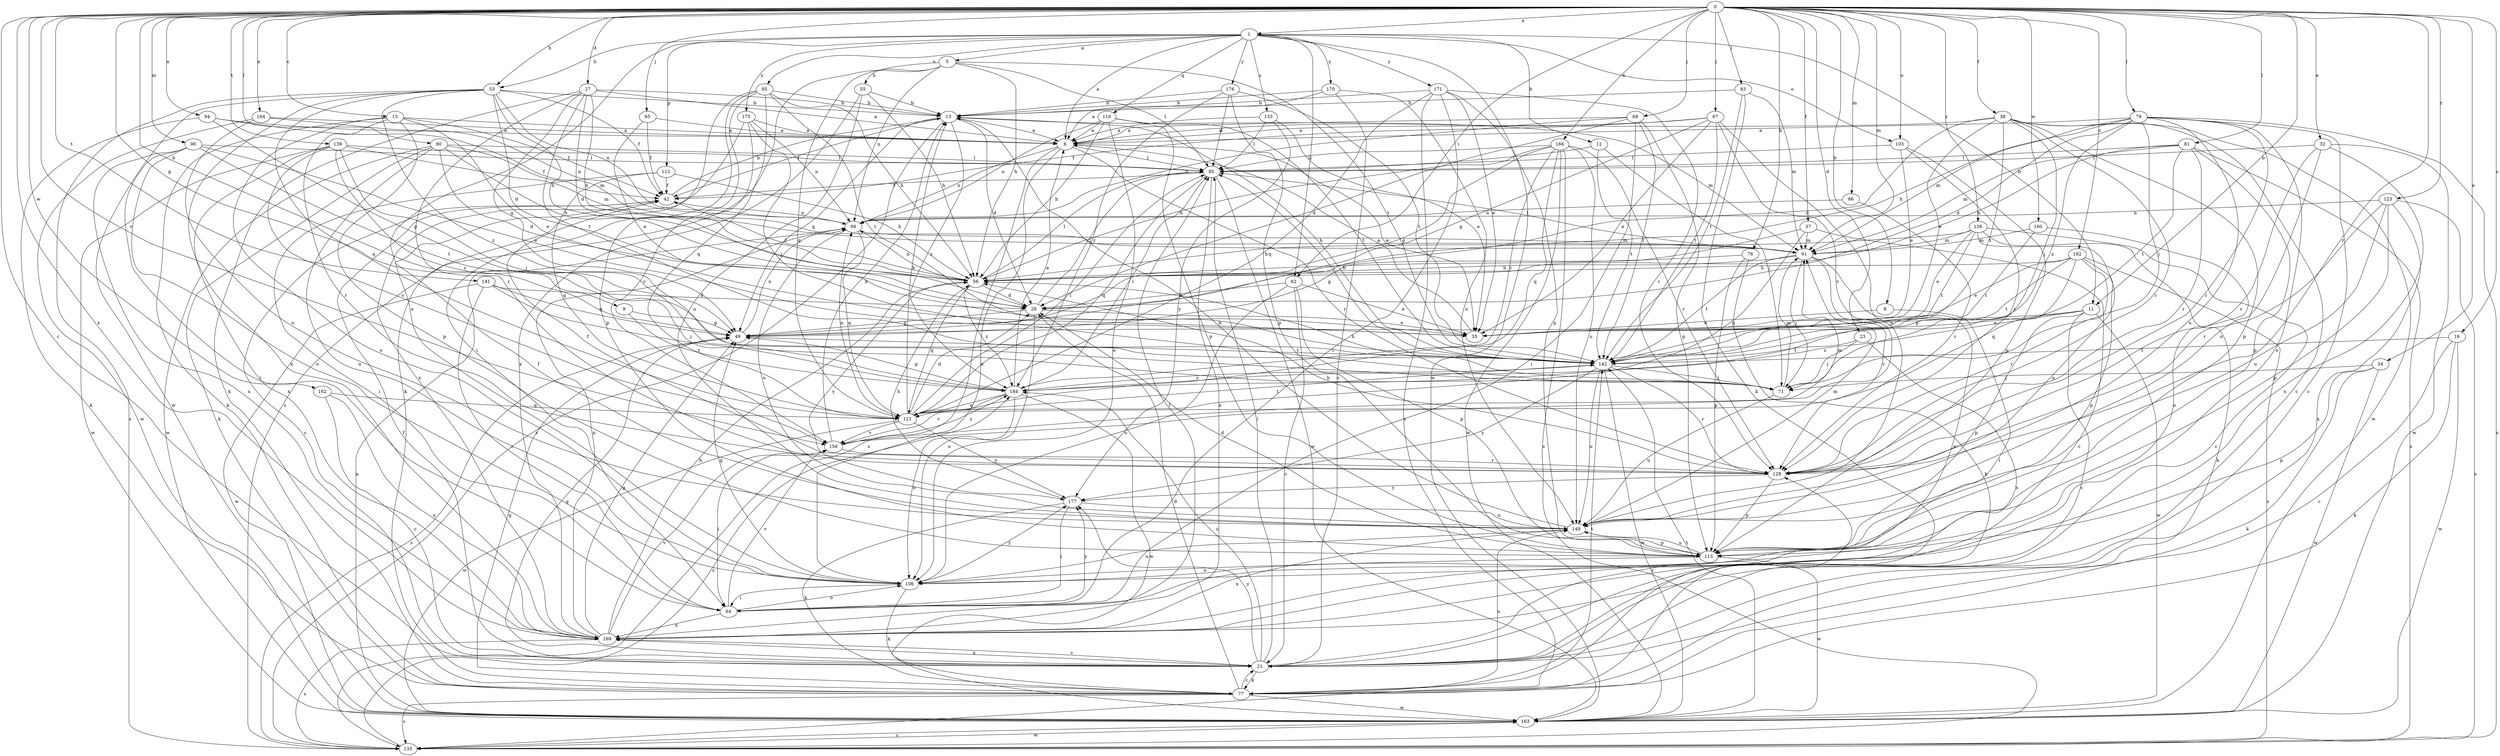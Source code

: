 strict digraph  {
0;
1;
5;
6;
8;
9;
11;
12;
13;
15;
16;
21;
23;
27;
28;
32;
34;
35;
37;
38;
42;
49;
53;
55;
56;
62;
64;
65;
67;
68;
71;
76;
77;
79;
80;
81;
83;
85;
86;
90;
91;
94;
95;
98;
103;
106;
112;
113;
116;
121;
123;
126;
128;
133;
135;
139;
141;
142;
149;
156;
160;
162;
163;
164;
166;
169;
170;
171;
175;
176;
177;
182;
184;
0 -> 1  [label=a];
0 -> 8  [label=b];
0 -> 9  [label=b];
0 -> 11  [label=b];
0 -> 15  [label=c];
0 -> 16  [label=c];
0 -> 21  [label=c];
0 -> 23  [label=d];
0 -> 27  [label=d];
0 -> 32  [label=e];
0 -> 34  [label=e];
0 -> 37  [label=f];
0 -> 38  [label=f];
0 -> 49  [label=g];
0 -> 53  [label=h];
0 -> 62  [label=i];
0 -> 65  [label=j];
0 -> 67  [label=j];
0 -> 68  [label=j];
0 -> 76  [label=k];
0 -> 79  [label=l];
0 -> 80  [label=l];
0 -> 81  [label=l];
0 -> 83  [label=l];
0 -> 86  [label=m];
0 -> 90  [label=m];
0 -> 91  [label=m];
0 -> 94  [label=n];
0 -> 103  [label=o];
0 -> 123  [label=r];
0 -> 126  [label=r];
0 -> 128  [label=r];
0 -> 139  [label=t];
0 -> 141  [label=t];
0 -> 156  [label=v];
0 -> 160  [label=w];
0 -> 162  [label=w];
0 -> 164  [label=x];
0 -> 166  [label=x];
0 -> 169  [label=x];
0 -> 182  [label=z];
1 -> 5  [label=a];
1 -> 6  [label=a];
1 -> 11  [label=b];
1 -> 12  [label=b];
1 -> 53  [label=h];
1 -> 62  [label=i];
1 -> 95  [label=n];
1 -> 103  [label=o];
1 -> 106  [label=o];
1 -> 112  [label=p];
1 -> 116  [label=q];
1 -> 133  [label=s];
1 -> 163  [label=w];
1 -> 170  [label=y];
1 -> 171  [label=y];
1 -> 175  [label=y];
1 -> 176  [label=y];
5 -> 55  [label=h];
5 -> 56  [label=h];
5 -> 85  [label=l];
5 -> 98  [label=n];
5 -> 121  [label=q];
5 -> 135  [label=s];
5 -> 142  [label=t];
6 -> 35  [label=e];
6 -> 85  [label=l];
6 -> 98  [label=n];
6 -> 106  [label=o];
6 -> 128  [label=r];
6 -> 135  [label=s];
8 -> 35  [label=e];
8 -> 64  [label=i];
9 -> 49  [label=g];
9 -> 184  [label=z];
11 -> 21  [label=c];
11 -> 35  [label=e];
11 -> 49  [label=g];
11 -> 113  [label=p];
11 -> 163  [label=w];
11 -> 184  [label=z];
12 -> 71  [label=j];
12 -> 85  [label=l];
12 -> 142  [label=t];
13 -> 6  [label=a];
13 -> 28  [label=d];
13 -> 42  [label=f];
13 -> 49  [label=g];
13 -> 91  [label=m];
13 -> 135  [label=s];
13 -> 184  [label=z];
15 -> 6  [label=a];
15 -> 35  [label=e];
15 -> 42  [label=f];
15 -> 77  [label=k];
15 -> 106  [label=o];
15 -> 113  [label=p];
15 -> 128  [label=r];
16 -> 21  [label=c];
16 -> 77  [label=k];
16 -> 142  [label=t];
16 -> 163  [label=w];
21 -> 42  [label=f];
21 -> 49  [label=g];
21 -> 77  [label=k];
21 -> 85  [label=l];
21 -> 128  [label=r];
21 -> 169  [label=x];
21 -> 177  [label=y];
21 -> 184  [label=z];
23 -> 71  [label=j];
23 -> 142  [label=t];
23 -> 169  [label=x];
27 -> 6  [label=a];
27 -> 13  [label=b];
27 -> 28  [label=d];
27 -> 49  [label=g];
27 -> 56  [label=h];
27 -> 77  [label=k];
27 -> 128  [label=r];
27 -> 142  [label=t];
28 -> 35  [label=e];
28 -> 49  [label=g];
28 -> 85  [label=l];
28 -> 106  [label=o];
32 -> 85  [label=l];
32 -> 128  [label=r];
32 -> 149  [label=u];
32 -> 163  [label=w];
32 -> 169  [label=x];
34 -> 71  [label=j];
34 -> 77  [label=k];
34 -> 113  [label=p];
34 -> 163  [label=w];
35 -> 6  [label=a];
37 -> 21  [label=c];
37 -> 49  [label=g];
37 -> 91  [label=m];
37 -> 121  [label=q];
38 -> 6  [label=a];
38 -> 21  [label=c];
38 -> 28  [label=d];
38 -> 35  [label=e];
38 -> 71  [label=j];
38 -> 113  [label=p];
38 -> 128  [label=r];
38 -> 142  [label=t];
38 -> 163  [label=w];
42 -> 13  [label=b];
42 -> 21  [label=c];
42 -> 98  [label=n];
49 -> 98  [label=n];
49 -> 135  [label=s];
49 -> 142  [label=t];
53 -> 13  [label=b];
53 -> 28  [label=d];
53 -> 42  [label=f];
53 -> 56  [label=h];
53 -> 98  [label=n];
53 -> 121  [label=q];
53 -> 135  [label=s];
53 -> 163  [label=w];
53 -> 169  [label=x];
53 -> 184  [label=z];
55 -> 13  [label=b];
55 -> 56  [label=h];
55 -> 149  [label=u];
55 -> 169  [label=x];
56 -> 28  [label=d];
56 -> 42  [label=f];
56 -> 85  [label=l];
56 -> 98  [label=n];
56 -> 121  [label=q];
56 -> 177  [label=y];
56 -> 184  [label=z];
62 -> 21  [label=c];
62 -> 28  [label=d];
62 -> 35  [label=e];
62 -> 106  [label=o];
62 -> 113  [label=p];
64 -> 106  [label=o];
64 -> 156  [label=v];
64 -> 169  [label=x];
64 -> 177  [label=y];
65 -> 6  [label=a];
65 -> 35  [label=e];
65 -> 42  [label=f];
67 -> 6  [label=a];
67 -> 35  [label=e];
67 -> 42  [label=f];
67 -> 49  [label=g];
67 -> 142  [label=t];
67 -> 149  [label=u];
67 -> 156  [label=v];
68 -> 6  [label=a];
68 -> 28  [label=d];
68 -> 64  [label=i];
68 -> 98  [label=n];
68 -> 113  [label=p];
68 -> 142  [label=t];
71 -> 56  [label=h];
71 -> 91  [label=m];
71 -> 149  [label=u];
76 -> 56  [label=h];
76 -> 77  [label=k];
76 -> 113  [label=p];
77 -> 21  [label=c];
77 -> 28  [label=d];
77 -> 49  [label=g];
77 -> 135  [label=s];
77 -> 142  [label=t];
77 -> 149  [label=u];
77 -> 163  [label=w];
79 -> 6  [label=a];
79 -> 21  [label=c];
79 -> 28  [label=d];
79 -> 56  [label=h];
79 -> 71  [label=j];
79 -> 91  [label=m];
79 -> 106  [label=o];
79 -> 128  [label=r];
79 -> 135  [label=s];
79 -> 149  [label=u];
79 -> 184  [label=z];
80 -> 28  [label=d];
80 -> 42  [label=f];
80 -> 56  [label=h];
80 -> 77  [label=k];
80 -> 85  [label=l];
80 -> 106  [label=o];
80 -> 163  [label=w];
81 -> 56  [label=h];
81 -> 85  [label=l];
81 -> 91  [label=m];
81 -> 113  [label=p];
81 -> 128  [label=r];
81 -> 135  [label=s];
81 -> 142  [label=t];
83 -> 13  [label=b];
83 -> 77  [label=k];
83 -> 91  [label=m];
83 -> 142  [label=t];
85 -> 42  [label=f];
85 -> 121  [label=q];
85 -> 163  [label=w];
85 -> 169  [label=x];
86 -> 98  [label=n];
86 -> 128  [label=r];
90 -> 35  [label=e];
90 -> 64  [label=i];
90 -> 85  [label=l];
90 -> 106  [label=o];
90 -> 142  [label=t];
90 -> 169  [label=x];
91 -> 56  [label=h];
91 -> 71  [label=j];
91 -> 85  [label=l];
91 -> 128  [label=r];
91 -> 142  [label=t];
91 -> 169  [label=x];
94 -> 6  [label=a];
94 -> 49  [label=g];
94 -> 77  [label=k];
94 -> 91  [label=m];
95 -> 13  [label=b];
95 -> 56  [label=h];
95 -> 64  [label=i];
95 -> 77  [label=k];
95 -> 113  [label=p];
95 -> 121  [label=q];
95 -> 142  [label=t];
98 -> 91  [label=m];
98 -> 121  [label=q];
98 -> 149  [label=u];
103 -> 35  [label=e];
103 -> 85  [label=l];
103 -> 113  [label=p];
103 -> 128  [label=r];
106 -> 49  [label=g];
106 -> 64  [label=i];
106 -> 77  [label=k];
106 -> 149  [label=u];
106 -> 177  [label=y];
112 -> 42  [label=f];
112 -> 56  [label=h];
112 -> 64  [label=i];
112 -> 121  [label=q];
113 -> 28  [label=d];
113 -> 106  [label=o];
113 -> 149  [label=u];
113 -> 163  [label=w];
116 -> 6  [label=a];
116 -> 56  [label=h];
116 -> 98  [label=n];
116 -> 106  [label=o];
116 -> 113  [label=p];
116 -> 142  [label=t];
121 -> 13  [label=b];
121 -> 28  [label=d];
121 -> 85  [label=l];
121 -> 98  [label=n];
121 -> 142  [label=t];
121 -> 156  [label=v];
121 -> 163  [label=w];
121 -> 177  [label=y];
123 -> 98  [label=n];
123 -> 113  [label=p];
123 -> 128  [label=r];
123 -> 135  [label=s];
123 -> 149  [label=u];
123 -> 169  [label=x];
126 -> 21  [label=c];
126 -> 35  [label=e];
126 -> 56  [label=h];
126 -> 77  [label=k];
126 -> 91  [label=m];
126 -> 142  [label=t];
126 -> 149  [label=u];
128 -> 42  [label=f];
128 -> 56  [label=h];
128 -> 113  [label=p];
128 -> 177  [label=y];
133 -> 6  [label=a];
133 -> 35  [label=e];
133 -> 85  [label=l];
133 -> 177  [label=y];
135 -> 163  [label=w];
135 -> 184  [label=z];
139 -> 71  [label=j];
139 -> 85  [label=l];
139 -> 91  [label=m];
139 -> 156  [label=v];
139 -> 163  [label=w];
139 -> 169  [label=x];
139 -> 184  [label=z];
141 -> 28  [label=d];
141 -> 49  [label=g];
141 -> 64  [label=i];
141 -> 71  [label=j];
141 -> 163  [label=w];
142 -> 13  [label=b];
142 -> 71  [label=j];
142 -> 85  [label=l];
142 -> 128  [label=r];
142 -> 149  [label=u];
142 -> 163  [label=w];
142 -> 177  [label=y];
142 -> 184  [label=z];
149 -> 13  [label=b];
149 -> 42  [label=f];
149 -> 91  [label=m];
149 -> 113  [label=p];
149 -> 169  [label=x];
156 -> 13  [label=b];
156 -> 64  [label=i];
156 -> 91  [label=m];
156 -> 128  [label=r];
156 -> 184  [label=z];
160 -> 91  [label=m];
160 -> 106  [label=o];
160 -> 142  [label=t];
162 -> 21  [label=c];
162 -> 121  [label=q];
162 -> 169  [label=x];
163 -> 98  [label=n];
163 -> 135  [label=s];
163 -> 142  [label=t];
164 -> 6  [label=a];
164 -> 98  [label=n];
164 -> 149  [label=u];
164 -> 163  [label=w];
166 -> 49  [label=g];
166 -> 56  [label=h];
166 -> 85  [label=l];
166 -> 121  [label=q];
166 -> 128  [label=r];
166 -> 135  [label=s];
166 -> 149  [label=u];
166 -> 163  [label=w];
166 -> 184  [label=z];
169 -> 21  [label=c];
169 -> 49  [label=g];
169 -> 56  [label=h];
169 -> 85  [label=l];
169 -> 98  [label=n];
169 -> 135  [label=s];
169 -> 156  [label=v];
170 -> 6  [label=a];
170 -> 13  [label=b];
170 -> 21  [label=c];
170 -> 149  [label=u];
171 -> 13  [label=b];
171 -> 35  [label=e];
171 -> 64  [label=i];
171 -> 113  [label=p];
171 -> 121  [label=q];
171 -> 128  [label=r];
171 -> 135  [label=s];
175 -> 6  [label=a];
175 -> 71  [label=j];
175 -> 98  [label=n];
175 -> 156  [label=v];
175 -> 169  [label=x];
176 -> 13  [label=b];
176 -> 85  [label=l];
176 -> 113  [label=p];
176 -> 142  [label=t];
176 -> 184  [label=z];
177 -> 56  [label=h];
177 -> 64  [label=i];
177 -> 77  [label=k];
177 -> 149  [label=u];
182 -> 35  [label=e];
182 -> 56  [label=h];
182 -> 113  [label=p];
182 -> 121  [label=q];
182 -> 128  [label=r];
182 -> 135  [label=s];
182 -> 142  [label=t];
184 -> 6  [label=a];
184 -> 49  [label=g];
184 -> 85  [label=l];
184 -> 106  [label=o];
184 -> 121  [label=q];
184 -> 156  [label=v];
184 -> 163  [label=w];
}
